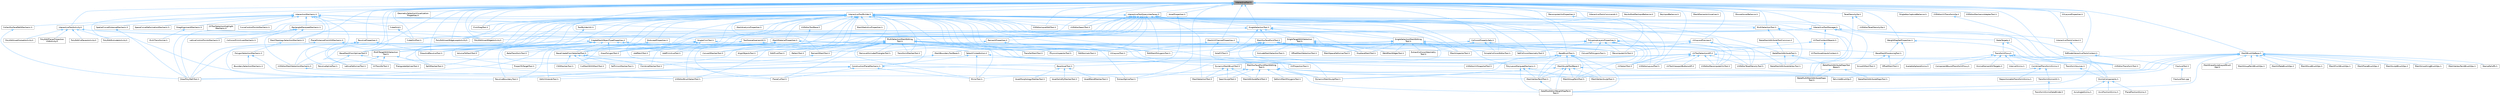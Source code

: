 digraph "InteractiveTool.h"
{
 // INTERACTIVE_SVG=YES
 // LATEX_PDF_SIZE
  bgcolor="transparent";
  edge [fontname=Helvetica,fontsize=10,labelfontname=Helvetica,labelfontsize=10];
  node [fontname=Helvetica,fontsize=10,shape=box,height=0.2,width=0.4];
  Node1 [id="Node000001",label="InteractiveTool.h",height=0.2,width=0.4,color="gray40", fillcolor="grey60", style="filled", fontcolor="black",tooltip=" "];
  Node1 -> Node2 [id="edge1_Node000001_Node000002",dir="back",color="steelblue1",style="solid",tooltip=" "];
  Node2 [id="Node000002",label="BaseBrushTool.h",height=0.2,width=0.4,color="grey40", fillcolor="white", style="filled",URL="$d9/d0b/BaseBrushTool_8h.html",tooltip=" "];
  Node2 -> Node3 [id="edge2_Node000002_Node000003",dir="back",color="steelblue1",style="solid",tooltip=" "];
  Node3 [id="Node000003",label="DataflowEditorWeightMapPaint\lTool.h",height=0.2,width=0.4,color="grey40", fillcolor="white", style="filled",URL="$db/d46/DataflowEditorWeightMapPaintTool_8h.html",tooltip=" "];
  Node2 -> Node4 [id="edge3_Node000002_Node000004",dir="back",color="steelblue1",style="solid",tooltip=" "];
  Node4 [id="Node000004",label="DynamicMeshBrushTool.h",height=0.2,width=0.4,color="grey40", fillcolor="white", style="filled",URL="$da/d04/DynamicMeshBrushTool_8h.html",tooltip=" "];
  Node4 -> Node5 [id="edge4_Node000004_Node000005",dir="back",color="steelblue1",style="solid",tooltip=" "];
  Node5 [id="Node000005",label="MeshAttributePaintTool.h",height=0.2,width=0.4,color="grey40", fillcolor="white", style="filled",URL="$d3/d29/MeshAttributePaintTool_8h.html",tooltip=" "];
  Node4 -> Node6 [id="edge5_Node000004_Node000006",dir="back",color="steelblue1",style="solid",tooltip=" "];
  Node6 [id="Node000006",label="MeshSelectionTool.h",height=0.2,width=0.4,color="grey40", fillcolor="white", style="filled",URL="$d8/d80/MeshSelectionTool_8h.html",tooltip=" "];
  Node4 -> Node7 [id="edge6_Node000004_Node000007",dir="back",color="steelblue1",style="solid",tooltip=" "];
  Node7 [id="Node000007",label="SeamSculptTool.h",height=0.2,width=0.4,color="grey40", fillcolor="white", style="filled",URL="$d1/d31/SeamSculptTool_8h.html",tooltip=" "];
  Node2 -> Node8 [id="edge7_Node000002_Node000008",dir="back",color="steelblue1",style="solid",tooltip=" "];
  Node8 [id="Node000008",label="DynamicMeshSculptTool.h",height=0.2,width=0.4,color="grey40", fillcolor="white", style="filled",URL="$d6/d16/DynamicMeshSculptTool_8h.html",tooltip=" "];
  Node2 -> Node9 [id="edge8_Node000002_Node000009",dir="back",color="steelblue1",style="solid",tooltip=" "];
  Node9 [id="Node000009",label="MeshGroupPaintTool.h",height=0.2,width=0.4,color="grey40", fillcolor="white", style="filled",URL="$dd/d04/MeshGroupPaintTool_8h.html",tooltip=" "];
  Node2 -> Node10 [id="edge9_Node000002_Node000010",dir="back",color="steelblue1",style="solid",tooltip=" "];
  Node10 [id="Node000010",label="MeshSculptToolBase.h",height=0.2,width=0.4,color="grey40", fillcolor="white", style="filled",URL="$d8/d2a/MeshSculptToolBase_8h.html",tooltip=" "];
  Node10 -> Node3 [id="edge10_Node000010_Node000003",dir="back",color="steelblue1",style="solid",tooltip=" "];
  Node10 -> Node8 [id="edge11_Node000010_Node000008",dir="back",color="steelblue1",style="solid",tooltip=" "];
  Node10 -> Node11 [id="edge12_Node000010_Node000011",dir="back",color="steelblue1",style="solid",tooltip=" "];
  Node11 [id="Node000011",label="KelvinletBrushOp.h",height=0.2,width=0.4,color="grey40", fillcolor="white", style="filled",URL="$d9/d5c/KelvinletBrushOp_8h.html",tooltip=" "];
  Node10 -> Node9 [id="edge13_Node000010_Node000009",dir="back",color="steelblue1",style="solid",tooltip=" "];
  Node10 -> Node12 [id="edge14_Node000010_Node000012",dir="back",color="steelblue1",style="solid",tooltip=" "];
  Node12 [id="Node000012",label="MeshVertexPaintTool.h",height=0.2,width=0.4,color="grey40", fillcolor="white", style="filled",URL="$db/d74/MeshVertexPaintTool_8h.html",tooltip=" "];
  Node12 -> Node3 [id="edge15_Node000012_Node000003",dir="back",color="steelblue1",style="solid",tooltip=" "];
  Node10 -> Node13 [id="edge16_Node000010_Node000013",dir="back",color="steelblue1",style="solid",tooltip=" "];
  Node13 [id="Node000013",label="MeshVertexSculptTool.h",height=0.2,width=0.4,color="grey40", fillcolor="white", style="filled",URL="$dc/da6/MeshVertexSculptTool_8h.html",tooltip=" "];
  Node2 -> Node12 [id="edge17_Node000002_Node000012",dir="back",color="steelblue1",style="solid",tooltip=" "];
  Node2 -> Node13 [id="edge18_Node000002_Node000013",dir="back",color="steelblue1",style="solid",tooltip=" "];
  Node1 -> Node14 [id="edge19_Node000001_Node000014",dir="back",color="steelblue1",style="solid",tooltip=" "];
  Node14 [id="Node000014",label="BaseMeshFromSplinesTool.h",height=0.2,width=0.4,color="grey40", fillcolor="white", style="filled",URL="$da/d31/BaseMeshFromSplinesTool_8h.html",tooltip=" "];
  Node14 -> Node15 [id="edge20_Node000014_Node000015",dir="back",color="steelblue1",style="solid",tooltip=" "];
  Node15 [id="Node000015",label="RevolveSplineTool.h",height=0.2,width=0.4,color="grey40", fillcolor="white", style="filled",URL="$d3/d36/RevolveSplineTool_8h.html",tooltip=" "];
  Node14 -> Node16 [id="edge21_Node000014_Node000016",dir="back",color="steelblue1",style="solid",tooltip=" "];
  Node16 [id="Node000016",label="TriangulateSplinesTool.h",height=0.2,width=0.4,color="grey40", fillcolor="white", style="filled",URL="$d9/de6/TriangulateSplinesTool_8h.html",tooltip=" "];
  Node1 -> Node17 [id="edge22_Node000001_Node000017",dir="back",color="steelblue1",style="solid",tooltip=" "];
  Node17 [id="Node000017",label="ClickDragTool.h",height=0.2,width=0.4,color="grey40", fillcolor="white", style="filled",URL="$da/d12/ClickDragTool_8h.html",tooltip=" "];
  Node1 -> Node18 [id="edge23_Node000001_Node000018",dir="back",color="steelblue1",style="solid",tooltip=" "];
  Node18 [id="Node000018",label="CollisionPropertySets.h",height=0.2,width=0.4,color="grey40", fillcolor="white", style="filled",URL="$df/dda/CollisionPropertySets_8h.html",tooltip=" "];
  Node18 -> Node19 [id="edge24_Node000018_Node000019",dir="back",color="steelblue1",style="solid",tooltip=" "];
  Node19 [id="Node000019",label="ExtractCollisionGeometry\lTool.h",height=0.2,width=0.4,color="grey40", fillcolor="white", style="filled",URL="$d6/dbd/ExtractCollisionGeometryTool_8h.html",tooltip=" "];
  Node18 -> Node20 [id="edge25_Node000018_Node000020",dir="back",color="steelblue1",style="solid",tooltip=" "];
  Node20 [id="Node000020",label="PhysicsInspectorTool.h",height=0.2,width=0.4,color="grey40", fillcolor="white", style="filled",URL="$d8/d53/PhysicsInspectorTool_8h.html",tooltip=" "];
  Node18 -> Node21 [id="edge26_Node000018_Node000021",dir="back",color="steelblue1",style="solid",tooltip=" "];
  Node21 [id="Node000021",label="SetCollisionGeometryTool.h",height=0.2,width=0.4,color="grey40", fillcolor="white", style="filled",URL="$d0/de6/SetCollisionGeometryTool_8h.html",tooltip=" "];
  Node18 -> Node22 [id="edge27_Node000018_Node000022",dir="back",color="steelblue1",style="solid",tooltip=" "];
  Node22 [id="Node000022",label="SimpleCollisionEditorTool.h",height=0.2,width=0.4,color="grey40", fillcolor="white", style="filled",URL="$d0/dbe/SimpleCollisionEditorTool_8h.html",tooltip=" "];
  Node1 -> Node23 [id="edge28_Node000001_Node000023",dir="back",color="steelblue1",style="solid",tooltip=" "];
  Node23 [id="Node000023",label="CubeGridTool.h",height=0.2,width=0.4,color="grey40", fillcolor="white", style="filled",URL="$d3/d38/CubeGridTool_8h.html",tooltip=" "];
  Node1 -> Node24 [id="edge29_Node000001_Node000024",dir="back",color="steelblue1",style="solid",tooltip=" "];
  Node24 [id="Node000024",label="DrawAndRevolveTool.h",height=0.2,width=0.4,color="grey40", fillcolor="white", style="filled",URL="$d8/d06/DrawAndRevolveTool_8h.html",tooltip=" "];
  Node1 -> Node25 [id="edge30_Node000001_Node000025",dir="back",color="steelblue1",style="solid",tooltip=" "];
  Node25 [id="Node000025",label="EdModeInteractiveToolsContext.h",height=0.2,width=0.4,color="grey40", fillcolor="white", style="filled",URL="$d7/da4/EdModeInteractiveToolsContext_8h.html",tooltip=" "];
  Node25 -> Node26 [id="edge31_Node000025_Node000026",dir="back",color="steelblue1",style="solid",tooltip=" "];
  Node26 [id="Node000026",label="FractureTool.h",height=0.2,width=0.4,color="grey40", fillcolor="white", style="filled",URL="$d4/d30/FractureTool_8h.html",tooltip=" "];
  Node26 -> Node27 [id="edge32_Node000026_Node000027",dir="back",color="steelblue1",style="solid",tooltip=" "];
  Node27 [id="Node000027",label="FractureTool.cpp",height=0.2,width=0.4,color="grey40", fillcolor="white", style="filled",URL="$dc/d9a/FractureTool_8cpp.html",tooltip=" "];
  Node1 -> Node28 [id="edge33_Node000001_Node000028",dir="back",color="steelblue1",style="solid",tooltip=" "];
  Node28 [id="Node000028",label="ExtractSplineTool.h",height=0.2,width=0.4,color="grey40", fillcolor="white", style="filled",URL="$d3/d4d/ExtractSplineTool_8h.html",tooltip=" "];
  Node1 -> Node29 [id="edge34_Node000001_Node000029",dir="back",color="steelblue1",style="solid",tooltip=" "];
  Node29 [id="Node000029",label="GeometrySelectionVisualization\lProperties.h",height=0.2,width=0.4,color="grey40", fillcolor="white", style="filled",URL="$d0/d90/GeometrySelectionVisualizationProperties_8h.html",tooltip=" "];
  Node1 -> Node30 [id="edge35_Node000001_Node000030",dir="back",color="steelblue1",style="solid",tooltip=" "];
  Node30 [id="Node000030",label="InteractionMechanic.h",height=0.2,width=0.4,color="grey40", fillcolor="white", style="filled",URL="$df/d30/InteractionMechanic_8h.html",tooltip=" "];
  Node30 -> Node31 [id="edge36_Node000030_Node000031",dir="back",color="steelblue1",style="solid",tooltip=" "];
  Node31 [id="Node000031",label="CollectSurfacePathMechanic.h",height=0.2,width=0.4,color="grey40", fillcolor="white", style="filled",URL="$d5/dd0/CollectSurfacePathMechanic_8h.html",tooltip=" "];
  Node31 -> Node32 [id="edge37_Node000031_Node000032",dir="back",color="steelblue1",style="solid",tooltip=" "];
  Node32 [id="Node000032",label="DrawPolyPathTool.h",height=0.2,width=0.4,color="grey40", fillcolor="white", style="filled",URL="$dc/d3e/DrawPolyPathTool_8h.html",tooltip=" "];
  Node30 -> Node33 [id="edge38_Node000030_Node000033",dir="back",color="steelblue1",style="solid",tooltip=" "];
  Node33 [id="Node000033",label="ConstructionPlaneMechanic.h",height=0.2,width=0.4,color="grey40", fillcolor="white", style="filled",URL="$dd/dd6/ConstructionPlaneMechanic_8h.html",tooltip=" "];
  Node33 -> Node32 [id="edge39_Node000033_Node000032",dir="back",color="steelblue1",style="solid",tooltip=" "];
  Node33 -> Node28 [id="edge40_Node000033_Node000028",dir="back",color="steelblue1",style="solid",tooltip=" "];
  Node33 -> Node34 [id="edge41_Node000033_Node000034",dir="back",color="steelblue1",style="solid",tooltip=" "];
  Node34 [id="Node000034",label="MirrorTool.h",height=0.2,width=0.4,color="grey40", fillcolor="white", style="filled",URL="$d3/dc9/MirrorTool_8h.html",tooltip=" "];
  Node33 -> Node35 [id="edge42_Node000033_Node000035",dir="back",color="steelblue1",style="solid",tooltip=" "];
  Node35 [id="Node000035",label="PlaneCutTool.h",height=0.2,width=0.4,color="grey40", fillcolor="white", style="filled",URL="$dd/def/PlaneCutTool_8h.html",tooltip=" "];
  Node33 -> Node36 [id="edge43_Node000033_Node000036",dir="back",color="steelblue1",style="solid",tooltip=" "];
  Node36 [id="Node000036",label="RevolveBoundaryTool.h",height=0.2,width=0.4,color="grey40", fillcolor="white", style="filled",URL="$da/dce/RevolveBoundaryTool_8h.html",tooltip=" "];
  Node30 -> Node37 [id="edge44_Node000030_Node000037",dir="back",color="steelblue1",style="solid",tooltip=" "];
  Node37 [id="Node000037",label="CubeGrid.h",height=0.2,width=0.4,color="grey40", fillcolor="white", style="filled",URL="$d3/d23/CubeGrid_8h.html",tooltip=" "];
  Node37 -> Node23 [id="edge45_Node000037_Node000023",dir="back",color="steelblue1",style="solid",tooltip=" "];
  Node30 -> Node38 [id="edge46_Node000030_Node000038",dir="back",color="steelblue1",style="solid",tooltip=" "];
  Node38 [id="Node000038",label="CurveControlPointsMechanic.h",height=0.2,width=0.4,color="grey40", fillcolor="white", style="filled",URL="$d4/d87/CurveControlPointsMechanic_8h.html",tooltip=" "];
  Node30 -> Node39 [id="edge47_Node000030_Node000039",dir="back",color="steelblue1",style="solid",tooltip=" "];
  Node39 [id="Node000039",label="DragAlignmentMechanic.h",height=0.2,width=0.4,color="grey40", fillcolor="white", style="filled",URL="$d1/d74/DragAlignmentMechanic_8h.html",tooltip=" "];
  Node39 -> Node40 [id="edge48_Node000039_Node000040",dir="back",color="steelblue1",style="solid",tooltip=" "];
  Node40 [id="Node000040",label="MultiTransformer.h",height=0.2,width=0.4,color="grey40", fillcolor="white", style="filled",URL="$d1/d6f/MultiTransformer_8h.html",tooltip=" "];
  Node30 -> Node41 [id="edge49_Node000030_Node000041",dir="back",color="steelblue1",style="solid",tooltip=" "];
  Node41 [id="Node000041",label="InteractiveToolActivity.h",height=0.2,width=0.4,color="grey40", fillcolor="white", style="filled",URL="$da/de4/InteractiveToolActivity_8h.html",tooltip=" "];
  Node41 -> Node42 [id="edge50_Node000041_Node000042",dir="back",color="steelblue1",style="solid",tooltip=" "];
  Node42 [id="Node000042",label="EditMeshPolygonsTool.h",height=0.2,width=0.4,color="grey40", fillcolor="white", style="filled",URL="$d5/d72/EditMeshPolygonsTool_8h.html",tooltip=" "];
  Node41 -> Node43 [id="edge51_Node000041_Node000043",dir="back",color="steelblue1",style="solid",tooltip=" "];
  Node43 [id="Node000043",label="PolyEditCutFacesActivity.h",height=0.2,width=0.4,color="grey40", fillcolor="white", style="filled",URL="$d4/db0/PolyEditCutFacesActivity_8h.html",tooltip=" "];
  Node41 -> Node44 [id="edge52_Node000041_Node000044",dir="back",color="steelblue1",style="solid",tooltip=" "];
  Node44 [id="Node000044",label="PolyEditExtrudeActivity.h",height=0.2,width=0.4,color="grey40", fillcolor="white", style="filled",URL="$db/d72/PolyEditExtrudeActivity_8h.html",tooltip=" "];
  Node41 -> Node45 [id="edge53_Node000041_Node000045",dir="back",color="steelblue1",style="solid",tooltip=" "];
  Node45 [id="Node000045",label="PolyEditInsertEdgeActivity.h",height=0.2,width=0.4,color="grey40", fillcolor="white", style="filled",URL="$d1/d26/PolyEditInsertEdgeActivity_8h.html",tooltip=" "];
  Node41 -> Node46 [id="edge54_Node000041_Node000046",dir="back",color="steelblue1",style="solid",tooltip=" "];
  Node46 [id="Node000046",label="PolyEditInsertEdgeLoopActivity.h",height=0.2,width=0.4,color="grey40", fillcolor="white", style="filled",URL="$d5/d37/PolyEditInsertEdgeLoopActivity_8h.html",tooltip=" "];
  Node41 -> Node47 [id="edge55_Node000041_Node000047",dir="back",color="steelblue1",style="solid",tooltip=" "];
  Node47 [id="Node000047",label="PolyEditInsetOutsetActivity.h",height=0.2,width=0.4,color="grey40", fillcolor="white", style="filled",URL="$dd/d82/PolyEditInsetOutsetActivity_8h.html",tooltip=" "];
  Node41 -> Node48 [id="edge56_Node000041_Node000048",dir="back",color="steelblue1",style="solid",tooltip=" "];
  Node48 [id="Node000048",label="PolyEditPlanarProjection\lUVActivity.h",height=0.2,width=0.4,color="grey40", fillcolor="white", style="filled",URL="$d7/d84/PolyEditPlanarProjectionUVActivity_8h.html",tooltip=" "];
  Node30 -> Node49 [id="edge57_Node000030_Node000049",dir="back",color="steelblue1",style="solid",tooltip=" "];
  Node49 [id="Node000049",label="MeshTopologySelectionMechanic.h",height=0.2,width=0.4,color="grey40", fillcolor="white", style="filled",URL="$d5/d15/MeshTopologySelectionMechanic_8h.html",tooltip=" "];
  Node49 -> Node50 [id="edge58_Node000049_Node000050",dir="back",color="steelblue1",style="solid",tooltip=" "];
  Node50 [id="Node000050",label="PolygonSelectionMechanic.h",height=0.2,width=0.4,color="grey40", fillcolor="white", style="filled",URL="$da/dff/PolygonSelectionMechanic_8h.html",tooltip=" "];
  Node50 -> Node51 [id="edge59_Node000050_Node000051",dir="back",color="steelblue1",style="solid",tooltip=" "];
  Node51 [id="Node000051",label="BoundarySelectionMechanic.h",height=0.2,width=0.4,color="grey40", fillcolor="white", style="filled",URL="$d8/dd6/BoundarySelectionMechanic_8h.html",tooltip=" "];
  Node50 -> Node52 [id="edge60_Node000050_Node000052",dir="back",color="steelblue1",style="solid",tooltip=" "];
  Node52 [id="Node000052",label="EditUVIslandsTool.h",height=0.2,width=0.4,color="grey40", fillcolor="white", style="filled",URL="$d0/de4/EditUVIslandsTool_8h.html",tooltip=" "];
  Node30 -> Node53 [id="edge61_Node000030_Node000053",dir="back",color="steelblue1",style="solid",tooltip=" "];
  Node53 [id="Node000053",label="PlaneDistanceFromHitMechanic.h",height=0.2,width=0.4,color="grey40", fillcolor="white", style="filled",URL="$dc/dea/PlaneDistanceFromHitMechanic_8h.html",tooltip=" "];
  Node53 -> Node32 [id="edge62_Node000053_Node000032",dir="back",color="steelblue1",style="solid",tooltip=" "];
  Node53 -> Node54 [id="edge63_Node000053_Node000054",dir="back",color="steelblue1",style="solid",tooltip=" "];
  Node54 [id="Node000054",label="DrawPolygonTool.h",height=0.2,width=0.4,color="grey40", fillcolor="white", style="filled",URL="$d0/d15/DrawPolygonTool_8h.html",tooltip=" "];
  Node30 -> Node55 [id="edge64_Node000030_Node000055",dir="back",color="steelblue1",style="solid",tooltip=" "];
  Node55 [id="Node000055",label="PolyLassoMarqueeMechanic.h",height=0.2,width=0.4,color="grey40", fillcolor="white", style="filled",URL="$dc/dfc/PolyLassoMarqueeMechanic_8h.html",tooltip=" "];
  Node55 -> Node3 [id="edge65_Node000055_Node000003",dir="back",color="steelblue1",style="solid",tooltip=" "];
  Node55 -> Node9 [id="edge66_Node000055_Node000009",dir="back",color="steelblue1",style="solid",tooltip=" "];
  Node55 -> Node12 [id="edge67_Node000055_Node000012",dir="back",color="steelblue1",style="solid",tooltip=" "];
  Node30 -> Node56 [id="edge68_Node000030_Node000056",dir="back",color="steelblue1",style="solid",tooltip=" "];
  Node56 [id="Node000056",label="RectangleMarqueeMechanic.h",height=0.2,width=0.4,color="grey40", fillcolor="white", style="filled",URL="$d5/de9/RectangleMarqueeMechanic_8h.html",tooltip=" "];
  Node56 -> Node57 [id="edge69_Node000056_Node000057",dir="back",color="steelblue1",style="solid",tooltip=" "];
  Node57 [id="Node000057",label="CollisionPrimitivesMechanic.h",height=0.2,width=0.4,color="grey40", fillcolor="white", style="filled",URL="$d7/d16/CollisionPrimitivesMechanic_8h.html",tooltip=" "];
  Node56 -> Node58 [id="edge70_Node000056_Node000058",dir="back",color="steelblue1",style="solid",tooltip=" "];
  Node58 [id="Node000058",label="LatticeControlPointsMechanic.h",height=0.2,width=0.4,color="grey40", fillcolor="white", style="filled",URL="$d5/d7b/LatticeControlPointsMechanic_8h.html",tooltip=" "];
  Node56 -> Node49 [id="edge71_Node000056_Node000049",dir="back",color="steelblue1",style="solid",tooltip=" "];
  Node56 -> Node59 [id="edge72_Node000056_Node000059",dir="back",color="steelblue1",style="solid",tooltip=" "];
  Node59 [id="Node000059",label="UVEditorMeshSelectionMechanic.h",height=0.2,width=0.4,color="grey40", fillcolor="white", style="filled",URL="$d2/d73/UVEditorMeshSelectionMechanic_8h.html",tooltip=" "];
  Node59 -> Node60 [id="edge73_Node000059_Node000060",dir="back",color="steelblue1",style="solid",tooltip=" "];
  Node60 [id="Node000060",label="UVEditorBrushSelectTool.h",height=0.2,width=0.4,color="grey40", fillcolor="white", style="filled",URL="$dd/d97/UVEditorBrushSelectTool_8h.html",tooltip=" "];
  Node30 -> Node61 [id="edge74_Node000030_Node000061",dir="back",color="steelblue1",style="solid",tooltip=" "];
  Node61 [id="Node000061",label="SpaceCurveDeformationMechanic.h",height=0.2,width=0.4,color="grey40", fillcolor="white", style="filled",URL="$d0/d4d/SpaceCurveDeformationMechanic_8h.html",tooltip=" "];
  Node30 -> Node62 [id="edge75_Node000030_Node000062",dir="back",color="steelblue1",style="solid",tooltip=" "];
  Node62 [id="Node000062",label="SpatialCurveDistanceMechanic.h",height=0.2,width=0.4,color="grey40", fillcolor="white", style="filled",URL="$d3/d29/SpatialCurveDistanceMechanic_8h.html",tooltip=" "];
  Node62 -> Node32 [id="edge76_Node000062_Node000032",dir="back",color="steelblue1",style="solid",tooltip=" "];
  Node30 -> Node59 [id="edge77_Node000030_Node000059",dir="back",color="steelblue1",style="solid",tooltip=" "];
  Node30 -> Node63 [id="edge78_Node000030_Node000063",dir="back",color="steelblue1",style="solid",tooltip=" "];
  Node63 [id="Node000063",label="UVToolSelectionHighlight\lMechanic.h",height=0.2,width=0.4,color="grey40", fillcolor="white", style="filled",URL="$d9/d8a/UVToolSelectionHighlightMechanic_8h.html",tooltip=" "];
  Node1 -> Node41 [id="edge79_Node000001_Node000041",dir="back",color="steelblue1",style="solid",tooltip=" "];
  Node1 -> Node64 [id="edge80_Node000001_Node000064",dir="back",color="steelblue1",style="solid",tooltip=" "];
  Node64 [id="Node000064",label="InteractiveToolBuilder.h",height=0.2,width=0.4,color="grey40", fillcolor="white", style="filled",URL="$d1/d03/InteractiveToolBuilder_8h.html",tooltip=" "];
  Node64 -> Node65 [id="edge81_Node000064_Node000065",dir="back",color="steelblue1",style="solid",tooltip=" "];
  Node65 [id="Node000065",label="AddPatchTool.h",height=0.2,width=0.4,color="grey40", fillcolor="white", style="filled",URL="$d5/deb/AddPatchTool_8h.html",tooltip=" "];
  Node64 -> Node66 [id="edge82_Node000064_Node000066",dir="back",color="steelblue1",style="solid",tooltip=" "];
  Node66 [id="Node000066",label="AddPrimitiveTool.h",height=0.2,width=0.4,color="grey40", fillcolor="white", style="filled",URL="$d5/dbf/AddPrimitiveTool_8h.html",tooltip=" "];
  Node64 -> Node67 [id="edge83_Node000064_Node000067",dir="back",color="steelblue1",style="solid",tooltip=" "];
  Node67 [id="Node000067",label="AlignObjectsTool.h",height=0.2,width=0.4,color="grey40", fillcolor="white", style="filled",URL="$da/d25/AlignObjectsTool_8h.html",tooltip=" "];
  Node64 -> Node68 [id="edge84_Node000064_Node000068",dir="back",color="steelblue1",style="solid",tooltip=" "];
  Node68 [id="Node000068",label="BakeMeshAttributeVertexTool.h",height=0.2,width=0.4,color="grey40", fillcolor="white", style="filled",URL="$d6/d76/BakeMeshAttributeVertexTool_8h.html",tooltip=" "];
  Node64 -> Node69 [id="edge85_Node000064_Node000069",dir="back",color="steelblue1",style="solid",tooltip=" "];
  Node69 [id="Node000069",label="BakeMultiMeshAttributeMaps\lTool.h",height=0.2,width=0.4,color="grey40", fillcolor="white", style="filled",URL="$d7/d65/BakeMultiMeshAttributeMapsTool_8h.html",tooltip=" "];
  Node64 -> Node70 [id="edge86_Node000064_Node000070",dir="back",color="steelblue1",style="solid",tooltip=" "];
  Node70 [id="Node000070",label="BakeTransformTool.h",height=0.2,width=0.4,color="grey40", fillcolor="white", style="filled",URL="$dc/d39/BakeTransformTool_8h.html",tooltip=" "];
  Node64 -> Node71 [id="edge87_Node000064_Node000071",dir="back",color="steelblue1",style="solid",tooltip=" "];
  Node71 [id="Node000071",label="BaseCreateFromSelectedTool.h",height=0.2,width=0.4,color="grey40", fillcolor="white", style="filled",URL="$de/dc7/BaseCreateFromSelectedTool_8h.html",tooltip=" "];
  Node71 -> Node72 [id="edge88_Node000071_Node000072",dir="back",color="steelblue1",style="solid",tooltip=" "];
  Node72 [id="Node000072",label="BaseVoxelTool.h",height=0.2,width=0.4,color="grey40", fillcolor="white", style="filled",URL="$db/d63/BaseVoxelTool_8h.html",tooltip=" "];
  Node72 -> Node73 [id="edge89_Node000072_Node000073",dir="back",color="steelblue1",style="solid",tooltip=" "];
  Node73 [id="Node000073",label="VoxelBlendMeshesTool.h",height=0.2,width=0.4,color="grey40", fillcolor="white", style="filled",URL="$da/d0e/VoxelBlendMeshesTool_8h.html",tooltip=" "];
  Node72 -> Node74 [id="edge90_Node000072_Node000074",dir="back",color="steelblue1",style="solid",tooltip=" "];
  Node74 [id="Node000074",label="VoxelMorphologyMeshesTool.h",height=0.2,width=0.4,color="grey40", fillcolor="white", style="filled",URL="$dc/d30/VoxelMorphologyMeshesTool_8h.html",tooltip=" "];
  Node72 -> Node75 [id="edge91_Node000072_Node000075",dir="back",color="steelblue1",style="solid",tooltip=" "];
  Node75 [id="Node000075",label="VoxelSolidifyMeshesTool.h",height=0.2,width=0.4,color="grey40", fillcolor="white", style="filled",URL="$de/da2/VoxelSolidifyMeshesTool_8h.html",tooltip=" "];
  Node71 -> Node76 [id="edge92_Node000071_Node000076",dir="back",color="steelblue1",style="solid",tooltip=" "];
  Node76 [id="Node000076",label="CSGMeshesTool.h",height=0.2,width=0.4,color="grey40", fillcolor="white", style="filled",URL="$db/dd1/CSGMeshesTool_8h.html",tooltip=" "];
  Node71 -> Node77 [id="edge93_Node000071_Node000077",dir="back",color="steelblue1",style="solid",tooltip=" "];
  Node77 [id="Node000077",label="CombineMeshesTool.h",height=0.2,width=0.4,color="grey40", fillcolor="white", style="filled",URL="$dd/da3/CombineMeshesTool_8h.html",tooltip=" "];
  Node71 -> Node78 [id="edge94_Node000071_Node000078",dir="back",color="steelblue1",style="solid",tooltip=" "];
  Node78 [id="Node000078",label="CutMeshWithMeshTool.h",height=0.2,width=0.4,color="grey40", fillcolor="white", style="filled",URL="$d2/d2c/CutMeshWithMeshTool_8h.html",tooltip=" "];
  Node71 -> Node79 [id="edge95_Node000071_Node000079",dir="back",color="steelblue1",style="solid",tooltip=" "];
  Node79 [id="Node000079",label="SelfUnionMeshesTool.h",height=0.2,width=0.4,color="grey40", fillcolor="white", style="filled",URL="$dc/dad/SelfUnionMeshesTool_8h.html",tooltip=" "];
  Node64 -> Node14 [id="edge96_Node000064_Node000014",dir="back",color="steelblue1",style="solid",tooltip=" "];
  Node64 -> Node17 [id="edge97_Node000064_Node000017",dir="back",color="steelblue1",style="solid",tooltip=" "];
  Node64 -> Node77 [id="edge98_Node000064_Node000077",dir="back",color="steelblue1",style="solid",tooltip=" "];
  Node64 -> Node80 [id="edge99_Node000064_Node000080",dir="back",color="steelblue1",style="solid",tooltip=" "];
  Node80 [id="Node000080",label="ConvertMeshesTool.h",height=0.2,width=0.4,color="grey40", fillcolor="white", style="filled",URL="$dc/d47/ConvertMeshesTool_8h.html",tooltip=" "];
  Node64 -> Node81 [id="edge100_Node000064_Node000081",dir="back",color="steelblue1",style="solid",tooltip=" "];
  Node81 [id="Node000081",label="CreateMeshObjectTypeProperties.h",height=0.2,width=0.4,color="grey40", fillcolor="white", style="filled",URL="$d9/d04/CreateMeshObjectTypeProperties_8h.html",tooltip=" "];
  Node81 -> Node66 [id="edge101_Node000081_Node000066",dir="back",color="steelblue1",style="solid",tooltip=" "];
  Node81 -> Node71 [id="edge102_Node000081_Node000071",dir="back",color="steelblue1",style="solid",tooltip=" "];
  Node81 -> Node14 [id="edge103_Node000081_Node000014",dir="back",color="steelblue1",style="solid",tooltip=" "];
  Node81 -> Node77 [id="edge104_Node000081_Node000077",dir="back",color="steelblue1",style="solid",tooltip=" "];
  Node81 -> Node80 [id="edge105_Node000081_Node000080",dir="back",color="steelblue1",style="solid",tooltip=" "];
  Node81 -> Node24 [id="edge106_Node000081_Node000024",dir="back",color="steelblue1",style="solid",tooltip=" "];
  Node81 -> Node32 [id="edge107_Node000081_Node000032",dir="back",color="steelblue1",style="solid",tooltip=" "];
  Node81 -> Node54 [id="edge108_Node000081_Node000054",dir="back",color="steelblue1",style="solid",tooltip=" "];
  Node81 -> Node19 [id="edge109_Node000081_Node000019",dir="back",color="steelblue1",style="solid",tooltip=" "];
  Node81 -> Node36 [id="edge110_Node000081_Node000036",dir="back",color="steelblue1",style="solid",tooltip=" "];
  Node81 -> Node82 [id="edge111_Node000081_Node000082",dir="back",color="steelblue1",style="solid",tooltip=" "];
  Node82 [id="Node000082",label="SplitMeshesTool.h",height=0.2,width=0.4,color="grey40", fillcolor="white", style="filled",URL="$dc/d7f/SplitMeshesTool_8h.html",tooltip=" "];
  Node81 -> Node83 [id="edge112_Node000081_Node000083",dir="back",color="steelblue1",style="solid",tooltip=" "];
  Node83 [id="Node000083",label="VolumeToMeshTool.h",height=0.2,width=0.4,color="grey40", fillcolor="white", style="filled",URL="$de/d64/VolumeToMeshTool_8h.html",tooltip=" "];
  Node64 -> Node23 [id="edge113_Node000064_Node000023",dir="back",color="steelblue1",style="solid",tooltip=" "];
  Node64 -> Node84 [id="edge114_Node000064_Node000084",dir="back",color="steelblue1",style="solid",tooltip=" "];
  Node84 [id="Node000084",label="DisplaceMeshTool.h",height=0.2,width=0.4,color="grey40", fillcolor="white", style="filled",URL="$da/d28/DisplaceMeshTool_8h.html",tooltip=" "];
  Node64 -> Node24 [id="edge115_Node000064_Node000024",dir="back",color="steelblue1",style="solid",tooltip=" "];
  Node64 -> Node32 [id="edge116_Node000064_Node000032",dir="back",color="steelblue1",style="solid",tooltip=" "];
  Node64 -> Node54 [id="edge117_Node000064_Node000054",dir="back",color="steelblue1",style="solid",tooltip=" "];
  Node64 -> Node4 [id="edge118_Node000064_Node000004",dir="back",color="steelblue1",style="solid",tooltip=" "];
  Node64 -> Node42 [id="edge119_Node000064_Node000042",dir="back",color="steelblue1",style="solid",tooltip=" "];
  Node64 -> Node85 [id="edge120_Node000064_Node000085",dir="back",color="steelblue1",style="solid",tooltip=" "];
  Node85 [id="Node000085",label="EditNormalsTool.h",height=0.2,width=0.4,color="grey40", fillcolor="white", style="filled",URL="$de/d53/EditNormalsTool_8h.html",tooltip=" "];
  Node64 -> Node86 [id="edge121_Node000064_Node000086",dir="back",color="steelblue1",style="solid",tooltip=" "];
  Node86 [id="Node000086",label="EditPivotTool.h",height=0.2,width=0.4,color="grey40", fillcolor="white", style="filled",URL="$de/dc7/EditPivotTool_8h.html",tooltip=" "];
  Node64 -> Node28 [id="edge122_Node000064_Node000028",dir="back",color="steelblue1",style="solid",tooltip=" "];
  Node64 -> Node87 [id="edge123_Node000064_Node000087",dir="back",color="steelblue1",style="solid",tooltip=" "];
  Node87 [id="Node000087",label="HoleFillTool.h",height=0.2,width=0.4,color="grey40", fillcolor="white", style="filled",URL="$da/d02/HoleFillTool_8h.html",tooltip=" "];
  Node64 -> Node88 [id="edge124_Node000064_Node000088",dir="back",color="steelblue1",style="solid",tooltip=" "];
  Node88 [id="Node000088",label="InteractiveToolManager.h",height=0.2,width=0.4,color="grey40", fillcolor="white", style="filled",URL="$d0/d23/InteractiveToolManager_8h.html",tooltip=" "];
  Node88 -> Node89 [id="edge125_Node000088_Node000089",dir="back",color="steelblue1",style="solid",tooltip=" "];
  Node89 [id="Node000089",label="BakeMeshAttributeMapsTool\lBase.h",height=0.2,width=0.4,color="grey40", fillcolor="white", style="filled",URL="$dc/d68/BakeMeshAttributeMapsToolBase_8h.html",tooltip=" "];
  Node89 -> Node90 [id="edge126_Node000089_Node000090",dir="back",color="steelblue1",style="solid",tooltip=" "];
  Node90 [id="Node000090",label="BakeMeshAttributeMapsTool.h",height=0.2,width=0.4,color="grey40", fillcolor="white", style="filled",URL="$d8/d14/BakeMeshAttributeMapsTool_8h.html",tooltip=" "];
  Node89 -> Node69 [id="edge127_Node000089_Node000069",dir="back",color="steelblue1",style="solid",tooltip=" "];
  Node88 -> Node71 [id="edge128_Node000088_Node000071",dir="back",color="steelblue1",style="solid",tooltip=" "];
  Node88 -> Node14 [id="edge129_Node000088_Node000014",dir="back",color="steelblue1",style="solid",tooltip=" "];
  Node88 -> Node25 [id="edge130_Node000088_Node000025",dir="back",color="steelblue1",style="solid",tooltip=" "];
  Node88 -> Node91 [id="edge131_Node000088_Node000091",dir="back",color="steelblue1",style="solid",tooltip=" "];
  Node91 [id="Node000091",label="InteractiveToolsContext.h",height=0.2,width=0.4,color="grey40", fillcolor="white", style="filled",URL="$d2/dfe/InteractiveToolsContext_8h.html",tooltip=" "];
  Node91 -> Node25 [id="edge132_Node000091_Node000025",dir="back",color="steelblue1",style="solid",tooltip=" "];
  Node88 -> Node92 [id="edge133_Node000088_Node000092",dir="back",color="steelblue1",style="solid",tooltip=" "];
  Node92 [id="Node000092",label="StateTargets.h",height=0.2,width=0.4,color="grey40", fillcolor="white", style="filled",URL="$de/d0d/StateTargets_8h.html",tooltip=" "];
  Node92 -> Node93 [id="edge134_Node000092_Node000093",dir="back",color="steelblue1",style="solid",tooltip=" "];
  Node93 [id="Node000093",label="GizmoComponents.h",height=0.2,width=0.4,color="grey40", fillcolor="white", style="filled",URL="$d9/d96/GizmoComponents_8h.html",tooltip=" "];
  Node93 -> Node94 [id="edge135_Node000093_Node000094",dir="back",color="steelblue1",style="solid",tooltip=" "];
  Node94 [id="Node000094",label="AxisAngleGizmo.h",height=0.2,width=0.4,color="grey40", fillcolor="white", style="filled",URL="$d1/d0b/AxisAngleGizmo_8h.html",tooltip=" "];
  Node93 -> Node95 [id="edge136_Node000093_Node000095",dir="back",color="steelblue1",style="solid",tooltip=" "];
  Node95 [id="Node000095",label="AxisPositionGizmo.h",height=0.2,width=0.4,color="grey40", fillcolor="white", style="filled",URL="$d1/d25/AxisPositionGizmo_8h.html",tooltip=" "];
  Node93 -> Node96 [id="edge137_Node000093_Node000096",dir="back",color="steelblue1",style="solid",tooltip=" "];
  Node96 [id="Node000096",label="PlanePositionGizmo.h",height=0.2,width=0.4,color="grey40", fillcolor="white", style="filled",URL="$d0/df0/PlanePositionGizmo_8h.html",tooltip=" "];
  Node92 -> Node97 [id="edge138_Node000092_Node000097",dir="back",color="steelblue1",style="solid",tooltip=" "];
  Node97 [id="Node000097",label="TransformProxy.h",height=0.2,width=0.4,color="grey40", fillcolor="white", style="filled",URL="$dc/d4e/TransformProxy_8h.html",tooltip=" "];
  Node97 -> Node98 [id="edge139_Node000097_Node000098",dir="back",color="steelblue1",style="solid",tooltip=" "];
  Node98 [id="Node000098",label="CombinedTransformGizmo.h",height=0.2,width=0.4,color="grey40", fillcolor="white", style="filled",URL="$d4/d67/CombinedTransformGizmo_8h.html",tooltip=" "];
  Node98 -> Node34 [id="edge140_Node000098_Node000034",dir="back",color="steelblue1",style="solid",tooltip=" "];
  Node98 -> Node99 [id="edge141_Node000098_Node000099",dir="back",color="steelblue1",style="solid",tooltip=" "];
  Node99 [id="Node000099",label="RepositionableTransformGizmo.h",height=0.2,width=0.4,color="grey40", fillcolor="white", style="filled",URL="$da/da6/RepositionableTransformGizmo_8h.html",tooltip=" "];
  Node98 -> Node100 [id="edge142_Node000098_Node000100",dir="back",color="steelblue1",style="solid",tooltip=" "];
  Node100 [id="Node000100",label="TransformGizmoUtil.h",height=0.2,width=0.4,color="grey40", fillcolor="white", style="filled",URL="$d8/d1a/TransformGizmoUtil_8h.html",tooltip=" "];
  Node100 -> Node101 [id="edge143_Node000100_Node000101",dir="back",color="steelblue1",style="solid",tooltip=" "];
  Node101 [id="Node000101",label="TransformGizmoDataBinder.h",height=0.2,width=0.4,color="grey40", fillcolor="white", style="filled",URL="$dd/ddf/TransformGizmoDataBinder_8h.html",tooltip=" "];
  Node97 -> Node102 [id="edge144_Node000097_Node000102",dir="back",color="steelblue1",style="solid",tooltip=" "];
  Node102 [id="Node000102",label="ComponentBoundTransformProxy.h",height=0.2,width=0.4,color="grey40", fillcolor="white", style="filled",URL="$db/dd2/ComponentBoundTransformProxy_8h.html",tooltip=" "];
  Node97 -> Node93 [id="edge145_Node000097_Node000093",dir="back",color="steelblue1",style="solid",tooltip=" "];
  Node97 -> Node103 [id="edge146_Node000097_Node000103",dir="back",color="steelblue1",style="solid",tooltip=" "];
  Node103 [id="Node000103",label="GizmoElementHitTargets.h",height=0.2,width=0.4,color="grey40", fillcolor="white", style="filled",URL="$da/d23/GizmoElementHitTargets_8h.html",tooltip=" "];
  Node97 -> Node104 [id="edge147_Node000097_Node000104",dir="back",color="steelblue1",style="solid",tooltip=" "];
  Node104 [id="Node000104",label="IntervalGizmo.h",height=0.2,width=0.4,color="grey40", fillcolor="white", style="filled",URL="$d6/d84/IntervalGizmo_8h.html",tooltip=" "];
  Node97 -> Node105 [id="edge148_Node000097_Node000105",dir="back",color="steelblue1",style="solid",tooltip=" "];
  Node105 [id="Node000105",label="ScalableSphereGizmo.h",height=0.2,width=0.4,color="grey40", fillcolor="white", style="filled",URL="$de/d8e/ScalableSphereGizmo_8h.html",tooltip=" "];
  Node97 -> Node106 [id="edge149_Node000097_Node000106",dir="back",color="steelblue1",style="solid",tooltip=" "];
  Node106 [id="Node000106",label="TransformSources.h",height=0.2,width=0.4,color="grey40", fillcolor="white", style="filled",URL="$d3/ddb/TransformSources_8h.html",tooltip=" "];
  Node106 -> Node93 [id="edge150_Node000106_Node000093",dir="back",color="steelblue1",style="solid",tooltip=" "];
  Node88 -> Node107 [id="edge151_Node000088_Node000107",dir="back",color="steelblue1",style="solid",tooltip=" "];
  Node107 [id="Node000107",label="ToolSceneQueriesUtil.h",height=0.2,width=0.4,color="grey40", fillcolor="white", style="filled",URL="$d3/d9c/ToolSceneQueriesUtil_8h.html",tooltip=" "];
  Node107 -> Node54 [id="edge152_Node000107_Node000054",dir="back",color="steelblue1",style="solid",tooltip=" "];
  Node107 -> Node108 [id="edge153_Node000107_Node000108",dir="back",color="steelblue1",style="solid",tooltip=" "];
  Node108 [id="Node000108",label="SelectClickedAction.h",height=0.2,width=0.4,color="grey40", fillcolor="white", style="filled",URL="$da/d7c/SelectClickedAction_8h.html",tooltip=" "];
  Node108 -> Node33 [id="edge154_Node000108_Node000033",dir="back",color="steelblue1",style="solid",tooltip=" "];
  Node108 -> Node34 [id="edge155_Node000108_Node000034",dir="back",color="steelblue1",style="solid",tooltip=" "];
  Node108 -> Node109 [id="edge156_Node000108_Node000109",dir="back",color="steelblue1",style="solid",tooltip=" "];
  Node109 [id="Node000109",label="UVProjectionTool.h",height=0.2,width=0.4,color="grey40", fillcolor="white", style="filled",URL="$d5/d4f/UVProjectionTool_8h.html",tooltip=" "];
  Node88 -> Node110 [id="edge157_Node000088_Node000110",dir="back",color="steelblue1",style="solid",tooltip=" "];
  Node110 [id="Node000110",label="UVToolContextObjects.h",height=0.2,width=0.4,color="grey40", fillcolor="white", style="filled",URL="$d1/d13/UVToolContextObjects_8h.html",tooltip=" "];
  Node110 -> Node111 [id="edge158_Node000110_Node000111",dir="back",color="steelblue1",style="solid",tooltip=" "];
  Node111 [id="Node000111",label="UVToolAssetInputsContext.h",height=0.2,width=0.4,color="grey40", fillcolor="white", style="filled",URL="$de/d4b/UVToolAssetInputsContext_8h.html",tooltip=" "];
  Node110 -> Node112 [id="edge159_Node000110_Node000112",dir="back",color="steelblue1",style="solid",tooltip=" "];
  Node112 [id="Node000112",label="UVToolSelectionAPI.h",height=0.2,width=0.4,color="grey40", fillcolor="white", style="filled",URL="$d0/d40/UVToolSelectionAPI_8h.html",tooltip=" "];
  Node112 -> Node60 [id="edge160_Node000112_Node000060",dir="back",color="steelblue1",style="solid",tooltip=" "];
  Node112 -> Node113 [id="edge161_Node000112_Node000113",dir="back",color="steelblue1",style="solid",tooltip=" "];
  Node113 [id="Node000113",label="UVEditorLayoutTool.h",height=0.2,width=0.4,color="grey40", fillcolor="white", style="filled",URL="$d5/dd1/UVEditorLayoutTool_8h.html",tooltip=" "];
  Node112 -> Node59 [id="edge162_Node000112_Node000059",dir="back",color="steelblue1",style="solid",tooltip=" "];
  Node112 -> Node114 [id="edge163_Node000112_Node000114",dir="back",color="steelblue1",style="solid",tooltip=" "];
  Node114 [id="Node000114",label="UVEditorRecomputeUVsTool.h",height=0.2,width=0.4,color="grey40", fillcolor="white", style="filled",URL="$d2/db8/UVEditorRecomputeUVsTool_8h.html",tooltip=" "];
  Node112 -> Node115 [id="edge164_Node000112_Node000115",dir="back",color="steelblue1",style="solid",tooltip=" "];
  Node115 [id="Node000115",label="UVEditorTexelDensityTool.h",height=0.2,width=0.4,color="grey40", fillcolor="white", style="filled",URL="$d0/d8b/UVEditorTexelDensityTool_8h.html",tooltip=" "];
  Node112 -> Node116 [id="edge165_Node000112_Node000116",dir="back",color="steelblue1",style="solid",tooltip=" "];
  Node116 [id="Node000116",label="UVEditorTransformTool.h",height=0.2,width=0.4,color="grey40", fillcolor="white", style="filled",URL="$dc/db2/UVEditorTransformTool_8h.html",tooltip=" "];
  Node112 -> Node117 [id="edge166_Node000112_Node000117",dir="back",color="steelblue1",style="solid",tooltip=" "];
  Node117 [id="Node000117",label="UVEditorUVSnapshotTool.h",height=0.2,width=0.4,color="grey40", fillcolor="white", style="filled",URL="$d4/dd6/UVEditorUVSnapshotTool_8h.html",tooltip=" "];
  Node112 -> Node118 [id="edge167_Node000112_Node000118",dir="back",color="steelblue1",style="solid",tooltip=" "];
  Node118 [id="Node000118",label="UVSelectTool.h",height=0.2,width=0.4,color="grey40", fillcolor="white", style="filled",URL="$de/d40/UVSelectTool_8h.html",tooltip=" "];
  Node112 -> Node119 [id="edge168_Node000112_Node000119",dir="back",color="steelblue1",style="solid",tooltip=" "];
  Node119 [id="Node000119",label="UVToolViewportButtonsAPI.h",height=0.2,width=0.4,color="grey40", fillcolor="white", style="filled",URL="$d0/d27/UVToolViewportButtonsAPI_8h.html",tooltip=" "];
  Node64 -> Node120 [id="edge169_Node000064_Node000120",dir="back",color="steelblue1",style="solid",tooltip=" "];
  Node120 [id="Node000120",label="LatticeDeformerTool.h",height=0.2,width=0.4,color="grey40", fillcolor="white", style="filled",URL="$db/d83/LatticeDeformerTool_8h.html",tooltip=" "];
  Node64 -> Node121 [id="edge170_Node000064_Node000121",dir="back",color="steelblue1",style="solid",tooltip=" "];
  Node121 [id="Node000121",label="MeshAnalysisProperties.h",height=0.2,width=0.4,color="grey40", fillcolor="white", style="filled",URL="$d8/ddb/MeshAnalysisProperties_8h.html",tooltip=" "];
  Node64 -> Node122 [id="edge171_Node000064_Node000122",dir="back",color="steelblue1",style="solid",tooltip=" "];
  Node122 [id="Node000122",label="MeshInspectorTool.h",height=0.2,width=0.4,color="grey40", fillcolor="white", style="filled",URL="$de/da1/MeshInspectorTool_8h.html",tooltip=" "];
  Node64 -> Node123 [id="edge172_Node000064_Node000123",dir="back",color="steelblue1",style="solid",tooltip=" "];
  Node123 [id="Node000123",label="MeshMaterialProperties.h",height=0.2,width=0.4,color="grey40", fillcolor="white", style="filled",URL="$d3/dde/MeshMaterialProperties_8h.html",tooltip=" "];
  Node123 -> Node65 [id="edge173_Node000123_Node000065",dir="back",color="steelblue1",style="solid",tooltip=" "];
  Node123 -> Node66 [id="edge174_Node000123_Node000066",dir="back",color="steelblue1",style="solid",tooltip=" "];
  Node123 -> Node24 [id="edge175_Node000123_Node000024",dir="back",color="steelblue1",style="solid",tooltip=" "];
  Node123 -> Node32 [id="edge176_Node000123_Node000032",dir="back",color="steelblue1",style="solid",tooltip=" "];
  Node123 -> Node54 [id="edge177_Node000123_Node000054",dir="back",color="steelblue1",style="solid",tooltip=" "];
  Node123 -> Node8 [id="edge178_Node000123_Node000008",dir="back",color="steelblue1",style="solid",tooltip=" "];
  Node123 -> Node52 [id="edge179_Node000123_Node000052",dir="back",color="steelblue1",style="solid",tooltip=" "];
  Node123 -> Node122 [id="edge180_Node000123_Node000122",dir="back",color="steelblue1",style="solid",tooltip=" "];
  Node123 -> Node10 [id="edge181_Node000123_Node000010",dir="back",color="steelblue1",style="solid",tooltip=" "];
  Node123 -> Node124 [id="edge182_Node000123_Node000124",dir="back",color="steelblue1",style="solid",tooltip=" "];
  Node124 [id="Node000124",label="RecomputeUVsTool.h",height=0.2,width=0.4,color="grey40", fillcolor="white", style="filled",URL="$d0/d92/RecomputeUVsTool_8h.html",tooltip=" "];
  Node123 -> Node36 [id="edge183_Node000123_Node000036",dir="back",color="steelblue1",style="solid",tooltip=" "];
  Node123 -> Node125 [id="edge184_Node000123_Node000125",dir="back",color="steelblue1",style="solid",tooltip=" "];
  Node125 [id="Node000125",label="UVLayoutTool.h",height=0.2,width=0.4,color="grey40", fillcolor="white", style="filled",URL="$d6/d89/UVLayoutTool_8h.html",tooltip=" "];
  Node123 -> Node109 [id="edge185_Node000123_Node000109",dir="back",color="steelblue1",style="solid",tooltip=" "];
  Node64 -> Node126 [id="edge186_Node000064_Node000126",dir="back",color="steelblue1",style="solid",tooltip=" "];
  Node126 [id="Node000126",label="MeshStatisticsProperties.h",height=0.2,width=0.4,color="grey40", fillcolor="white", style="filled",URL="$d7/dab/MeshStatisticsProperties_8h.html",tooltip=" "];
  Node64 -> Node127 [id="edge187_Node000064_Node000127",dir="back",color="steelblue1",style="solid",tooltip=" "];
  Node127 [id="Node000127",label="MeshSurfacePointTool.h",height=0.2,width=0.4,color="grey40", fillcolor="white", style="filled",URL="$d5/d09/MeshSurfacePointTool_8h.html",tooltip=" "];
  Node127 -> Node2 [id="edge188_Node000127_Node000002",dir="back",color="steelblue1",style="solid",tooltip=" "];
  Node127 -> Node87 [id="edge189_Node000127_Node000087",dir="back",color="steelblue1",style="solid",tooltip=" "];
  Node127 -> Node10 [id="edge190_Node000127_Node000010",dir="back",color="steelblue1",style="solid",tooltip=" "];
  Node127 -> Node128 [id="edge191_Node000127_Node000128",dir="back",color="steelblue1",style="solid",tooltip=" "];
  Node128 [id="Node000128",label="MeshSpaceDeformerTool.h",height=0.2,width=0.4,color="grey40", fillcolor="white", style="filled",URL="$d7/dc8/MeshSpaceDeformerTool_8h.html",tooltip=" "];
  Node127 -> Node129 [id="edge192_Node000127_Node000129",dir="back",color="steelblue1",style="solid",tooltip=" "];
  Node129 [id="Node000129",label="MeshSurfacePointMeshEditing\lTool.h",height=0.2,width=0.4,color="grey40", fillcolor="white", style="filled",URL="$d6/d28/MeshSurfacePointMeshEditingTool_8h.html",tooltip=" "];
  Node129 -> Node3 [id="edge193_Node000129_Node000003",dir="back",color="steelblue1",style="solid",tooltip=" "];
  Node129 -> Node130 [id="edge194_Node000129_Node000130",dir="back",color="steelblue1",style="solid",tooltip=" "];
  Node130 [id="Node000130",label="DeformMeshPolygonsTool.h",height=0.2,width=0.4,color="grey40", fillcolor="white", style="filled",URL="$db/d72/DeformMeshPolygonsTool_8h.html",tooltip=" "];
  Node129 -> Node8 [id="edge195_Node000129_Node000008",dir="back",color="steelblue1",style="solid",tooltip=" "];
  Node129 -> Node52 [id="edge196_Node000129_Node000052",dir="back",color="steelblue1",style="solid",tooltip=" "];
  Node129 -> Node5 [id="edge197_Node000129_Node000005",dir="back",color="steelblue1",style="solid",tooltip=" "];
  Node129 -> Node9 [id="edge198_Node000129_Node000009",dir="back",color="steelblue1",style="solid",tooltip=" "];
  Node129 -> Node6 [id="edge199_Node000129_Node000006",dir="back",color="steelblue1",style="solid",tooltip=" "];
  Node129 -> Node12 [id="edge200_Node000129_Node000012",dir="back",color="steelblue1",style="solid",tooltip=" "];
  Node129 -> Node13 [id="edge201_Node000129_Node000013",dir="back",color="steelblue1",style="solid",tooltip=" "];
  Node129 -> Node7 [id="edge202_Node000129_Node000007",dir="back",color="steelblue1",style="solid",tooltip=" "];
  Node64 -> Node34 [id="edge203_Node000064_Node000034",dir="back",color="steelblue1",style="solid",tooltip=" "];
  Node64 -> Node131 [id="edge204_Node000064_Node000131",dir="back",color="steelblue1",style="solid",tooltip=" "];
  Node131 [id="Node000131",label="MultiSelectionMeshEditing\lTool.h",height=0.2,width=0.4,color="grey40", fillcolor="white", style="filled",URL="$d0/d5c/MultiSelectionMeshEditingTool_8h.html",tooltip=" "];
  Node131 -> Node67 [id="edge205_Node000131_Node000067",dir="back",color="steelblue1",style="solid",tooltip=" "];
  Node131 -> Node132 [id="edge206_Node000131_Node000132",dir="back",color="steelblue1",style="solid",tooltip=" "];
  Node132 [id="Node000132",label="BakeMeshAttributeTool.h",height=0.2,width=0.4,color="grey40", fillcolor="white", style="filled",URL="$d0/d82/BakeMeshAttributeTool_8h.html",tooltip=" "];
  Node132 -> Node89 [id="edge207_Node000132_Node000089",dir="back",color="steelblue1",style="solid",tooltip=" "];
  Node132 -> Node68 [id="edge208_Node000132_Node000068",dir="back",color="steelblue1",style="solid",tooltip=" "];
  Node131 -> Node70 [id="edge209_Node000131_Node000070",dir="back",color="steelblue1",style="solid",tooltip=" "];
  Node131 -> Node71 [id="edge210_Node000131_Node000071",dir="back",color="steelblue1",style="solid",tooltip=" "];
  Node131 -> Node77 [id="edge211_Node000131_Node000077",dir="back",color="steelblue1",style="solid",tooltip=" "];
  Node131 -> Node80 [id="edge212_Node000131_Node000080",dir="back",color="steelblue1",style="solid",tooltip=" "];
  Node131 -> Node85 [id="edge213_Node000131_Node000085",dir="back",color="steelblue1",style="solid",tooltip=" "];
  Node131 -> Node86 [id="edge214_Node000131_Node000086",dir="back",color="steelblue1",style="solid",tooltip=" "];
  Node131 -> Node34 [id="edge215_Node000131_Node000034",dir="back",color="steelblue1",style="solid",tooltip=" "];
  Node131 -> Node133 [id="edge216_Node000131_Node000133",dir="back",color="steelblue1",style="solid",tooltip=" "];
  Node133 [id="Node000133",label="MultiTargetWithSelection\lTool.h",height=0.2,width=0.4,color="grey40", fillcolor="white", style="filled",URL="$de/dbc/MultiTargetWithSelectionTool_8h.html",tooltip=" "];
  Node133 -> Node120 [id="edge217_Node000133_Node000120",dir="back",color="steelblue1",style="solid",tooltip=" "];
  Node133 -> Node82 [id="edge218_Node000133_Node000082",dir="back",color="steelblue1",style="solid",tooltip=" "];
  Node133 -> Node134 [id="edge219_Node000133_Node000134",dir="back",color="steelblue1",style="solid",tooltip=" "];
  Node134 [id="Node000134",label="UVTransferTool.h",height=0.2,width=0.4,color="grey40", fillcolor="white", style="filled",URL="$df/d22/UVTransferTool_8h.html",tooltip=" "];
  Node131 -> Node135 [id="edge220_Node000131_Node000135",dir="back",color="steelblue1",style="solid",tooltip=" "];
  Node135 [id="Node000135",label="PatternTool.h",height=0.2,width=0.4,color="grey40", fillcolor="white", style="filled",URL="$d1/d40/PatternTool_8h.html",tooltip=" "];
  Node131 -> Node20 [id="edge221_Node000131_Node000020",dir="back",color="steelblue1",style="solid",tooltip=" "];
  Node131 -> Node35 [id="edge222_Node000131_Node000035",dir="back",color="steelblue1",style="solid",tooltip=" "];
  Node131 -> Node136 [id="edge223_Node000131_Node000136",dir="back",color="steelblue1",style="solid",tooltip=" "];
  Node136 [id="Node000136",label="RemeshMeshTool.h",height=0.2,width=0.4,color="grey40", fillcolor="white", style="filled",URL="$dc/dd6/RemeshMeshTool_8h.html",tooltip=" "];
  Node136 -> Node137 [id="edge224_Node000136_Node000137",dir="back",color="steelblue1",style="solid",tooltip=" "];
  Node137 [id="Node000137",label="ProjectToTargetTool.h",height=0.2,width=0.4,color="grey40", fillcolor="white", style="filled",URL="$d3/daa/ProjectToTargetTool_8h.html",tooltip=" "];
  Node131 -> Node138 [id="edge225_Node000131_Node000138",dir="back",color="steelblue1",style="solid",tooltip=" "];
  Node138 [id="Node000138",label="RemoveOccludedTrianglesTool.h",height=0.2,width=0.4,color="grey40", fillcolor="white", style="filled",URL="$d9/da1/RemoveOccludedTrianglesTool_8h.html",tooltip=" "];
  Node131 -> Node21 [id="edge226_Node000131_Node000021",dir="back",color="steelblue1",style="solid",tooltip=" "];
  Node131 -> Node139 [id="edge227_Node000131_Node000139",dir="back",color="steelblue1",style="solid",tooltip=" "];
  Node139 [id="Node000139",label="TransferMeshTool.h",height=0.2,width=0.4,color="grey40", fillcolor="white", style="filled",URL="$db/da5/TransferMeshTool_8h.html",tooltip=" "];
  Node131 -> Node140 [id="edge228_Node000131_Node000140",dir="back",color="steelblue1",style="solid",tooltip=" "];
  Node140 [id="Node000140",label="TransformMeshesTool.h",height=0.2,width=0.4,color="grey40", fillcolor="white", style="filled",URL="$d6/d21/TransformMeshesTool_8h.html",tooltip=" "];
  Node131 -> Node125 [id="edge229_Node000131_Node000125",dir="back",color="steelblue1",style="solid",tooltip=" "];
  Node64 -> Node133 [id="edge230_Node000064_Node000133",dir="back",color="steelblue1",style="solid",tooltip=" "];
  Node64 -> Node141 [id="edge231_Node000064_Node000141",dir="back",color="steelblue1",style="solid",tooltip=" "];
  Node141 [id="Node000141",label="OnAcceptProperties.h",height=0.2,width=0.4,color="grey40", fillcolor="white", style="filled",URL="$d7/db0/OnAcceptProperties_8h.html",tooltip=" "];
  Node141 -> Node71 [id="edge232_Node000141_Node000071",dir="back",color="steelblue1",style="solid",tooltip=" "];
  Node141 -> Node77 [id="edge233_Node000141_Node000077",dir="back",color="steelblue1",style="solid",tooltip=" "];
  Node64 -> Node135 [id="edge234_Node000064_Node000135",dir="back",color="steelblue1",style="solid",tooltip=" "];
  Node64 -> Node20 [id="edge235_Node000064_Node000020",dir="back",color="steelblue1",style="solid",tooltip=" "];
  Node64 -> Node35 [id="edge236_Node000064_Node000035",dir="back",color="steelblue1",style="solid",tooltip=" "];
  Node64 -> Node45 [id="edge237_Node000064_Node000045",dir="back",color="steelblue1",style="solid",tooltip=" "];
  Node64 -> Node46 [id="edge238_Node000064_Node000046",dir="back",color="steelblue1",style="solid",tooltip=" "];
  Node64 -> Node136 [id="edge239_Node000064_Node000136",dir="back",color="steelblue1",style="solid",tooltip=" "];
  Node64 -> Node21 [id="edge240_Node000064_Node000021",dir="back",color="steelblue1",style="solid",tooltip=" "];
  Node64 -> Node22 [id="edge241_Node000064_Node000022",dir="back",color="steelblue1",style="solid",tooltip=" "];
  Node64 -> Node142 [id="edge242_Node000064_Node000142",dir="back",color="steelblue1",style="solid",tooltip=" "];
  Node142 [id="Node000142",label="SingleClickTool.h",height=0.2,width=0.4,color="grey40", fillcolor="white", style="filled",URL="$d5/d95/SingleClickTool_8h.html",tooltip=" "];
  Node142 -> Node65 [id="edge243_Node000142_Node000065",dir="back",color="steelblue1",style="solid",tooltip=" "];
  Node142 -> Node66 [id="edge244_Node000142_Node000066",dir="back",color="steelblue1",style="solid",tooltip=" "];
  Node142 -> Node70 [id="edge245_Node000142_Node000070",dir="back",color="steelblue1",style="solid",tooltip=" "];
  Node142 -> Node54 [id="edge246_Node000142_Node000054",dir="back",color="steelblue1",style="solid",tooltip=" "];
  Node142 -> Node35 [id="edge247_Node000142_Node000035",dir="back",color="steelblue1",style="solid",tooltip=" "];
  Node142 -> Node138 [id="edge248_Node000142_Node000138",dir="back",color="steelblue1",style="solid",tooltip=" "];
  Node64 -> Node143 [id="edge249_Node000064_Node000143",dir="back",color="steelblue1",style="solid",tooltip=" "];
  Node143 [id="Node000143",label="SingleSelectionMeshEditing\lTool.h",height=0.2,width=0.4,color="grey40", fillcolor="white", style="filled",URL="$db/d7b/SingleSelectionMeshEditingTool_8h.html",tooltip=" "];
  Node143 -> Node84 [id="edge250_Node000143_Node000084",dir="back",color="steelblue1",style="solid",tooltip=" "];
  Node143 -> Node19 [id="edge251_Node000143_Node000019",dir="back",color="steelblue1",style="solid",tooltip=" "];
  Node143 -> Node28 [id="edge252_Node000143_Node000028",dir="back",color="steelblue1",style="solid",tooltip=" "];
  Node143 -> Node87 [id="edge253_Node000143_Node000087",dir="back",color="steelblue1",style="solid",tooltip=" "];
  Node143 -> Node144 [id="edge254_Node000143_Node000144",dir="back",color="steelblue1",style="solid",tooltip=" "];
  Node144 [id="Node000144",label="MeshBoundaryToolBase.h",height=0.2,width=0.4,color="grey40", fillcolor="white", style="filled",URL="$dd/da3/MeshBoundaryToolBase_8h.html",tooltip=" "];
  Node144 -> Node36 [id="edge255_Node000144_Node000036",dir="back",color="steelblue1",style="solid",tooltip=" "];
  Node143 -> Node122 [id="edge256_Node000143_Node000122",dir="back",color="steelblue1",style="solid",tooltip=" "];
  Node143 -> Node128 [id="edge257_Node000143_Node000128",dir="back",color="steelblue1",style="solid",tooltip=" "];
  Node143 -> Node124 [id="edge258_Node000143_Node000124",dir="back",color="steelblue1",style="solid",tooltip=" "];
  Node143 -> Node22 [id="edge259_Node000143_Node000022",dir="back",color="steelblue1",style="solid",tooltip=" "];
  Node143 -> Node114 [id="edge260_Node000143_Node000114",dir="back",color="steelblue1",style="solid",tooltip=" "];
  Node143 -> Node115 [id="edge261_Node000143_Node000115",dir="back",color="steelblue1",style="solid",tooltip=" "];
  Node143 -> Node145 [id="edge262_Node000143_Node000145",dir="back",color="steelblue1",style="solid",tooltip=" "];
  Node145 [id="Node000145",label="WeldMeshEdgesTool.h",height=0.2,width=0.4,color="grey40", fillcolor="white", style="filled",URL="$d5/d6e/WeldMeshEdgesTool_8h.html",tooltip=" "];
  Node64 -> Node146 [id="edge263_Node000064_Node000146",dir="back",color="steelblue1",style="solid",tooltip=" "];
  Node146 [id="Node000146",label="SingleTargetWithSelection\lTool.h",height=0.2,width=0.4,color="grey40", fillcolor="white", style="filled",URL="$db/d5c/SingleTargetWithSelectionTool_8h.html",tooltip=" "];
  Node146 -> Node147 [id="edge264_Node000146_Node000147",dir="back",color="steelblue1",style="solid",tooltip=" "];
  Node147 [id="Node000147",label="BaseMeshProcessingTool.h",height=0.2,width=0.4,color="grey40", fillcolor="white", style="filled",URL="$d4/d77/BaseMeshProcessingTool_8h.html",tooltip=" "];
  Node147 -> Node148 [id="edge265_Node000147_Node000148",dir="back",color="steelblue1",style="solid",tooltip=" "];
  Node148 [id="Node000148",label="OffsetMeshTool.h",height=0.2,width=0.4,color="grey40", fillcolor="white", style="filled",URL="$da/d01/OffsetMeshTool_8h.html",tooltip=" "];
  Node147 -> Node149 [id="edge266_Node000147_Node000149",dir="back",color="steelblue1",style="solid",tooltip=" "];
  Node149 [id="Node000149",label="SmoothMeshTool.h",height=0.2,width=0.4,color="grey40", fillcolor="white", style="filled",URL="$da/da9/SmoothMeshTool_8h.html",tooltip=" "];
  Node146 -> Node150 [id="edge267_Node000146_Node000150",dir="back",color="steelblue1",style="solid",tooltip=" "];
  Node150 [id="Node000150",label="ConvertToPolygonsTool.h",height=0.2,width=0.4,color="grey40", fillcolor="white", style="filled",URL="$d7/d5a/ConvertToPolygonsTool_8h.html",tooltip=" "];
  Node146 -> Node84 [id="edge268_Node000146_Node000084",dir="back",color="steelblue1",style="solid",tooltip=" "];
  Node146 -> Node42 [id="edge269_Node000146_Node000042",dir="back",color="steelblue1",style="solid",tooltip=" "];
  Node146 -> Node151 [id="edge270_Node000146_Node000151",dir="back",color="steelblue1",style="solid",tooltip=" "];
  Node151 [id="Node000151",label="ExtrudeMeshSelectionTool.h",height=0.2,width=0.4,color="grey40", fillcolor="white", style="filled",URL="$dc/d31/ExtrudeMeshSelectionTool_8h.html",tooltip=" "];
  Node146 -> Node152 [id="edge271_Node000146_Node000152",dir="back",color="steelblue1",style="solid",tooltip=" "];
  Node152 [id="Node000152",label="OffsetMeshSelectionTool.h",height=0.2,width=0.4,color="grey40", fillcolor="white", style="filled",URL="$d8/d2e/OffsetMeshSelectionTool_8h.html",tooltip=" "];
  Node146 -> Node109 [id="edge272_Node000146_Node000109",dir="back",color="steelblue1",style="solid",tooltip=" "];
  Node146 -> Node145 [id="edge273_Node000146_Node000145",dir="back",color="steelblue1",style="solid",tooltip=" "];
  Node64 -> Node82 [id="edge274_Node000064_Node000082",dir="back",color="steelblue1",style="solid",tooltip=" "];
  Node64 -> Node153 [id="edge275_Node000064_Node000153",dir="back",color="steelblue1",style="solid",tooltip=" "];
  Node153 [id="Node000153",label="ToolBuilderUtil.h",height=0.2,width=0.4,color="grey40", fillcolor="white", style="filled",URL="$df/d9e/ToolBuilderUtil_8h.html",tooltip=" "];
  Node153 -> Node137 [id="edge276_Node000153_Node000137",dir="back",color="steelblue1",style="solid",tooltip=" "];
  Node64 -> Node139 [id="edge277_Node000064_Node000139",dir="back",color="steelblue1",style="solid",tooltip=" "];
  Node64 -> Node140 [id="edge278_Node000064_Node000140",dir="back",color="steelblue1",style="solid",tooltip=" "];
  Node64 -> Node154 [id="edge279_Node000064_Node000154",dir="back",color="steelblue1",style="solid",tooltip=" "];
  Node154 [id="Node000154",label="UVEditorLayerEditTool.h",height=0.2,width=0.4,color="grey40", fillcolor="white", style="filled",URL="$d0/df1/UVEditorLayerEditTool_8h.html",tooltip=" "];
  Node64 -> Node113 [id="edge280_Node000064_Node000113",dir="back",color="steelblue1",style="solid",tooltip=" "];
  Node64 -> Node155 [id="edge281_Node000064_Node000155",dir="back",color="steelblue1",style="solid",tooltip=" "];
  Node155 [id="Node000155",label="UVEditorSeamTool.h",height=0.2,width=0.4,color="grey40", fillcolor="white", style="filled",URL="$d1/dab/UVEditorSeamTool_8h.html",tooltip=" "];
  Node64 -> Node156 [id="edge282_Node000064_Node000156",dir="back",color="steelblue1",style="solid",tooltip=" "];
  Node156 [id="Node000156",label="UVEditorToolBase.h",height=0.2,width=0.4,color="grey40", fillcolor="white", style="filled",URL="$db/d3d/UVEditorToolBase_8h.html",tooltip=" "];
  Node156 -> Node60 [id="edge283_Node000156_Node000060",dir="back",color="steelblue1",style="solid",tooltip=" "];
  Node64 -> Node116 [id="edge284_Node000064_Node000116",dir="back",color="steelblue1",style="solid",tooltip=" "];
  Node64 -> Node117 [id="edge285_Node000064_Node000117",dir="back",color="steelblue1",style="solid",tooltip=" "];
  Node64 -> Node125 [id="edge286_Node000064_Node000125",dir="back",color="steelblue1",style="solid",tooltip=" "];
  Node64 -> Node118 [id="edge287_Node000064_Node000118",dir="back",color="steelblue1",style="solid",tooltip=" "];
  Node64 -> Node134 [id="edge288_Node000064_Node000134",dir="back",color="steelblue1",style="solid",tooltip=" "];
  Node64 -> Node83 [id="edge289_Node000064_Node000083",dir="back",color="steelblue1",style="solid",tooltip=" "];
  Node1 -> Node88 [id="edge290_Node000001_Node000088",dir="back",color="steelblue1",style="solid",tooltip=" "];
  Node1 -> Node157 [id="edge291_Node000001_Node000157",dir="back",color="steelblue1",style="solid",tooltip=" "];
  Node157 [id="Node000157",label="InteractiveToolQueryInterfaces.h",height=0.2,width=0.4,color="grey40", fillcolor="white", style="filled",URL="$d9/d32/InteractiveToolQueryInterfaces_8h.html",tooltip=" "];
  Node157 -> Node66 [id="edge292_Node000157_Node000066",dir="back",color="steelblue1",style="solid",tooltip=" "];
  Node157 -> Node132 [id="edge293_Node000157_Node000132",dir="back",color="steelblue1",style="solid",tooltip=" "];
  Node157 -> Node14 [id="edge294_Node000157_Node000014",dir="back",color="steelblue1",style="solid",tooltip=" "];
  Node157 -> Node77 [id="edge295_Node000157_Node000077",dir="back",color="steelblue1",style="solid",tooltip=" "];
  Node157 -> Node80 [id="edge296_Node000157_Node000080",dir="back",color="steelblue1",style="solid",tooltip=" "];
  Node157 -> Node23 [id="edge297_Node000157_Node000023",dir="back",color="steelblue1",style="solid",tooltip=" "];
  Node157 -> Node32 [id="edge298_Node000157_Node000032",dir="back",color="steelblue1",style="solid",tooltip=" "];
  Node157 -> Node54 [id="edge299_Node000157_Node000054",dir="back",color="steelblue1",style="solid",tooltip=" "];
  Node157 -> Node42 [id="edge300_Node000157_Node000042",dir="back",color="steelblue1",style="solid",tooltip=" "];
  Node157 -> Node6 [id="edge301_Node000157_Node000006",dir="back",color="steelblue1",style="solid",tooltip=" "];
  Node157 -> Node158 [id="edge302_Node000157_Node000158",dir="back",color="steelblue1",style="solid",tooltip=" "];
  Node158 [id="Node000158",label="MultiSelectionTool.h",height=0.2,width=0.4,color="grey40", fillcolor="white", style="filled",URL="$d6/dc9/MultiSelectionTool_8h.html",tooltip=" "];
  Node158 -> Node159 [id="edge303_Node000158_Node000159",dir="back",color="steelblue1",style="solid",tooltip=" "];
  Node159 [id="Node000159",label="BakeMeshAttributeToolCommon.h",height=0.2,width=0.4,color="grey40", fillcolor="white", style="filled",URL="$d8/d75/BakeMeshAttributeToolCommon_8h.html",tooltip=" "];
  Node159 -> Node132 [id="edge304_Node000159_Node000132",dir="back",color="steelblue1",style="solid",tooltip=" "];
  Node158 -> Node68 [id="edge305_Node000158_Node000068",dir="back",color="steelblue1",style="solid",tooltip=" "];
  Node158 -> Node69 [id="edge306_Node000158_Node000069",dir="back",color="steelblue1",style="solid",tooltip=" "];
  Node158 -> Node131 [id="edge307_Node000158_Node000131",dir="back",color="steelblue1",style="solid",tooltip=" "];
  Node157 -> Node160 [id="edge308_Node000157_Node000160",dir="back",color="steelblue1",style="solid",tooltip=" "];
  Node160 [id="Node000160",label="SingleSelectionTool.h",height=0.2,width=0.4,color="grey40", fillcolor="white", style="filled",URL="$de/def/SingleSelectionTool_8h.html",tooltip=" "];
  Node160 -> Node84 [id="edge309_Node000160_Node000084",dir="back",color="steelblue1",style="solid",tooltip=" "];
  Node160 -> Node87 [id="edge310_Node000160_Node000087",dir="back",color="steelblue1",style="solid",tooltip=" "];
  Node160 -> Node122 [id="edge311_Node000160_Node000122",dir="back",color="steelblue1",style="solid",tooltip=" "];
  Node160 -> Node127 [id="edge312_Node000160_Node000127",dir="back",color="steelblue1",style="solid",tooltip=" "];
  Node160 -> Node45 [id="edge313_Node000160_Node000045",dir="back",color="steelblue1",style="solid",tooltip=" "];
  Node160 -> Node46 [id="edge314_Node000160_Node000046",dir="back",color="steelblue1",style="solid",tooltip=" "];
  Node160 -> Node143 [id="edge315_Node000160_Node000143",dir="back",color="steelblue1",style="solid",tooltip=" "];
  Node160 -> Node146 [id="edge316_Node000160_Node000146",dir="back",color="steelblue1",style="solid",tooltip=" "];
  Node157 -> Node139 [id="edge317_Node000157_Node000139",dir="back",color="steelblue1",style="solid",tooltip=" "];
  Node157 -> Node60 [id="edge318_Node000157_Node000060",dir="back",color="steelblue1",style="solid",tooltip=" "];
  Node157 -> Node155 [id="edge319_Node000157_Node000155",dir="back",color="steelblue1",style="solid",tooltip=" "];
  Node157 -> Node117 [id="edge320_Node000157_Node000117",dir="back",color="steelblue1",style="solid",tooltip=" "];
  Node157 -> Node118 [id="edge321_Node000157_Node000118",dir="back",color="steelblue1",style="solid",tooltip=" "];
  Node1 -> Node161 [id="edge322_Node000001_Node000161",dir="back",color="steelblue1",style="solid",tooltip=" "];
  Node161 [id="Node000161",label="InteractiveToolsCommands.h",height=0.2,width=0.4,color="grey40", fillcolor="white", style="filled",URL="$d5/d5e/InteractiveToolsCommands_8h.html",tooltip=" "];
  Node1 -> Node91 [id="edge323_Node000001_Node000091",dir="back",color="steelblue1",style="solid",tooltip=" "];
  Node1 -> Node162 [id="edge324_Node000001_Node000162",dir="back",color="steelblue1",style="solid",tooltip=" "];
  Node162 [id="Node000162",label="KeyAsModifierInputBehavior.h",height=0.2,width=0.4,color="grey40", fillcolor="white", style="filled",URL="$dc/d35/KeyAsModifierInputBehavior_8h.html",tooltip=" "];
  Node1 -> Node163 [id="edge325_Node000001_Node000163",dir="back",color="steelblue1",style="solid",tooltip=" "];
  Node163 [id="Node000163",label="KeyInputBehavior.h",height=0.2,width=0.4,color="grey40", fillcolor="white", style="filled",URL="$d2/dab/KeyInputBehavior_8h.html",tooltip=" "];
  Node1 -> Node120 [id="edge326_Node000001_Node000120",dir="back",color="steelblue1",style="solid",tooltip=" "];
  Node1 -> Node164 [id="edge327_Node000001_Node000164",dir="back",color="steelblue1",style="solid",tooltip=" "];
  Node164 [id="Node000164",label="MeshBrushOpBase.h",height=0.2,width=0.4,color="grey40", fillcolor="white", style="filled",URL="$d7/dea/MeshBrushOpBase_8h.html",tooltip=" "];
  Node164 -> Node3 [id="edge328_Node000164_Node000003",dir="back",color="steelblue1",style="solid",tooltip=" "];
  Node164 -> Node11 [id="edge329_Node000164_Node000011",dir="back",color="steelblue1",style="solid",tooltip=" "];
  Node164 -> Node165 [id="edge330_Node000164_Node000165",dir="back",color="steelblue1",style="solid",tooltip=" "];
  Node165 [id="Node000165",label="MeshEraseSculptLayerBrush\lOps.h",height=0.2,width=0.4,color="grey40", fillcolor="white", style="filled",URL="$d3/dab/MeshEraseSculptLayerBrushOps_8h.html",tooltip=" "];
  Node164 -> Node166 [id="edge331_Node000164_Node000166",dir="back",color="steelblue1",style="solid",tooltip=" "];
  Node166 [id="Node000166",label="MeshGroupPaintBrushOps.h",height=0.2,width=0.4,color="grey40", fillcolor="white", style="filled",URL="$d4/df8/MeshGroupPaintBrushOps_8h.html",tooltip=" "];
  Node164 -> Node9 [id="edge332_Node000164_Node000009",dir="back",color="steelblue1",style="solid",tooltip=" "];
  Node164 -> Node167 [id="edge333_Node000164_Node000167",dir="back",color="steelblue1",style="solid",tooltip=" "];
  Node167 [id="Node000167",label="MeshInflateBrushOps.h",height=0.2,width=0.4,color="grey40", fillcolor="white", style="filled",URL="$d7/d16/MeshInflateBrushOps_8h.html",tooltip=" "];
  Node164 -> Node168 [id="edge334_Node000164_Node000168",dir="back",color="steelblue1",style="solid",tooltip=" "];
  Node168 [id="Node000168",label="MeshMoveBrushOps.h",height=0.2,width=0.4,color="grey40", fillcolor="white", style="filled",URL="$dd/dcb/MeshMoveBrushOps_8h.html",tooltip=" "];
  Node164 -> Node169 [id="edge335_Node000164_Node000169",dir="back",color="steelblue1",style="solid",tooltip=" "];
  Node169 [id="Node000169",label="MeshPinchBrushOps.h",height=0.2,width=0.4,color="grey40", fillcolor="white", style="filled",URL="$dc/dbe/MeshPinchBrushOps_8h.html",tooltip=" "];
  Node164 -> Node170 [id="edge336_Node000164_Node000170",dir="back",color="steelblue1",style="solid",tooltip=" "];
  Node170 [id="Node000170",label="MeshPlaneBrushOps.h",height=0.2,width=0.4,color="grey40", fillcolor="white", style="filled",URL="$de/d05/MeshPlaneBrushOps_8h.html",tooltip=" "];
  Node164 -> Node171 [id="edge337_Node000164_Node000171",dir="back",color="steelblue1",style="solid",tooltip=" "];
  Node171 [id="Node000171",label="MeshSculptBrushOps.h",height=0.2,width=0.4,color="grey40", fillcolor="white", style="filled",URL="$d1/dc9/MeshSculptBrushOps_8h.html",tooltip=" "];
  Node164 -> Node10 [id="edge338_Node000164_Node000010",dir="back",color="steelblue1",style="solid",tooltip=" "];
  Node164 -> Node172 [id="edge339_Node000164_Node000172",dir="back",color="steelblue1",style="solid",tooltip=" "];
  Node172 [id="Node000172",label="MeshSmoothingBrushOps.h",height=0.2,width=0.4,color="grey40", fillcolor="white", style="filled",URL="$dd/d1d/MeshSmoothingBrushOps_8h.html",tooltip=" "];
  Node164 -> Node173 [id="edge340_Node000164_Node000173",dir="back",color="steelblue1",style="solid",tooltip=" "];
  Node173 [id="Node000173",label="MeshVertexPaintBrushOps.h",height=0.2,width=0.4,color="grey40", fillcolor="white", style="filled",URL="$df/d5b/MeshVertexPaintBrushOps_8h.html",tooltip=" "];
  Node164 -> Node12 [id="edge341_Node000164_Node000012",dir="back",color="steelblue1",style="solid",tooltip=" "];
  Node164 -> Node13 [id="edge342_Node000164_Node000013",dir="back",color="steelblue1",style="solid",tooltip=" "];
  Node164 -> Node174 [id="edge343_Node000164_Node000174",dir="back",color="steelblue1",style="solid",tooltip=" "];
  Node174 [id="Node000174",label="StampFalloffs.h",height=0.2,width=0.4,color="grey40", fillcolor="white", style="filled",URL="$dd/d51/StampFalloffs_8h.html",tooltip=" "];
  Node1 -> Node175 [id="edge344_Node000001_Node000175",dir="back",color="steelblue1",style="solid",tooltip=" "];
  Node175 [id="Node000175",label="MeshElementsVisualizer.h",height=0.2,width=0.4,color="grey40", fillcolor="white", style="filled",URL="$d9/d01/MeshElementsVisualizer_8h.html",tooltip=" "];
  Node1 -> Node49 [id="edge345_Node000001_Node000049",dir="back",color="steelblue1",style="solid",tooltip=" "];
  Node1 -> Node176 [id="edge346_Node000001_Node000176",dir="back",color="steelblue1",style="solid",tooltip=" "];
  Node176 [id="Node000176",label="MeshUVChannelProperties.h",height=0.2,width=0.4,color="grey40", fillcolor="white", style="filled",URL="$d9/d4d/MeshUVChannelProperties_8h.html",tooltip=" "];
  Node176 -> Node124 [id="edge347_Node000176_Node000124",dir="back",color="steelblue1",style="solid",tooltip=" "];
  Node176 -> Node125 [id="edge348_Node000176_Node000125",dir="back",color="steelblue1",style="solid",tooltip=" "];
  Node176 -> Node109 [id="edge349_Node000176_Node000109",dir="back",color="steelblue1",style="solid",tooltip=" "];
  Node1 -> Node177 [id="edge350_Node000001_Node000177",dir="back",color="steelblue1",style="solid",tooltip=" "];
  Node177 [id="Node000177",label="MouseHoverBehavior.h",height=0.2,width=0.4,color="grey40", fillcolor="white", style="filled",URL="$da/d26/MouseHoverBehavior_8h.html",tooltip=" "];
  Node1 -> Node158 [id="edge351_Node000001_Node000158",dir="back",color="steelblue1",style="solid",tooltip=" "];
  Node1 -> Node45 [id="edge352_Node000001_Node000045",dir="back",color="steelblue1",style="solid",tooltip=" "];
  Node1 -> Node46 [id="edge353_Node000001_Node000046",dir="back",color="steelblue1",style="solid",tooltip=" "];
  Node1 -> Node178 [id="edge354_Node000001_Node000178",dir="back",color="steelblue1",style="solid",tooltip=" "];
  Node178 [id="Node000178",label="PolygroupLayersProperties.h",height=0.2,width=0.4,color="grey40", fillcolor="white", style="filled",URL="$d7/d42/PolygroupLayersProperties_8h.html",tooltip=" "];
  Node178 -> Node150 [id="edge355_Node000178_Node000150",dir="back",color="steelblue1",style="solid",tooltip=" "];
  Node178 -> Node85 [id="edge356_Node000178_Node000085",dir="back",color="steelblue1",style="solid",tooltip=" "];
  Node178 -> Node9 [id="edge357_Node000178_Node000009",dir="back",color="steelblue1",style="solid",tooltip=" "];
  Node178 -> Node122 [id="edge358_Node000178_Node000122",dir="back",color="steelblue1",style="solid",tooltip=" "];
  Node178 -> Node12 [id="edge359_Node000178_Node000012",dir="back",color="steelblue1",style="solid",tooltip=" "];
  Node178 -> Node124 [id="edge360_Node000178_Node000124",dir="back",color="steelblue1",style="solid",tooltip=" "];
  Node178 -> Node138 [id="edge361_Node000178_Node000138",dir="back",color="steelblue1",style="solid",tooltip=" "];
  Node178 -> Node21 [id="edge362_Node000178_Node000021",dir="back",color="steelblue1",style="solid",tooltip=" "];
  Node178 -> Node114 [id="edge363_Node000178_Node000114",dir="back",color="steelblue1",style="solid",tooltip=" "];
  Node178 -> Node115 [id="edge364_Node000178_Node000115",dir="back",color="steelblue1",style="solid",tooltip=" "];
  Node1 -> Node179 [id="edge365_Node000001_Node000179",dir="back",color="steelblue1",style="solid",tooltip=" "];
  Node179 [id="Node000179",label="RecomputeUVsProperties.h",height=0.2,width=0.4,color="grey40", fillcolor="white", style="filled",URL="$dc/dcd/RecomputeUVsProperties_8h.html",tooltip=" "];
  Node179 -> Node124 [id="edge366_Node000179_Node000124",dir="back",color="steelblue1",style="solid",tooltip=" "];
  Node1 -> Node180 [id="edge367_Node000001_Node000180",dir="back",color="steelblue1",style="solid",tooltip=" "];
  Node180 [id="Node000180",label="RemeshProperties.h",height=0.2,width=0.4,color="grey40", fillcolor="white", style="filled",URL="$d6/def/RemeshProperties_8h.html",tooltip=" "];
  Node180 -> Node8 [id="edge368_Node000180_Node000008",dir="back",color="steelblue1",style="solid",tooltip=" "];
  Node180 -> Node136 [id="edge369_Node000180_Node000136",dir="back",color="steelblue1",style="solid",tooltip=" "];
  Node1 -> Node36 [id="edge370_Node000001_Node000036",dir="back",color="steelblue1",style="solid",tooltip=" "];
  Node1 -> Node181 [id="edge371_Node000001_Node000181",dir="back",color="steelblue1",style="solid",tooltip=" "];
  Node181 [id="Node000181",label="RevolveProperties.h",height=0.2,width=0.4,color="grey40", fillcolor="white", style="filled",URL="$d2/d92/RevolveProperties_8h.html",tooltip=" "];
  Node181 -> Node24 [id="edge372_Node000181_Node000024",dir="back",color="steelblue1",style="solid",tooltip=" "];
  Node181 -> Node36 [id="edge373_Node000181_Node000036",dir="back",color="steelblue1",style="solid",tooltip=" "];
  Node181 -> Node15 [id="edge374_Node000181_Node000015",dir="back",color="steelblue1",style="solid",tooltip=" "];
  Node1 -> Node142 [id="edge375_Node000001_Node000142",dir="back",color="steelblue1",style="solid",tooltip=" "];
  Node1 -> Node182 [id="edge376_Node000001_Node000182",dir="back",color="steelblue1",style="solid",tooltip=" "];
  Node182 [id="Node000182",label="SingleKeyCaptureBehavior.h",height=0.2,width=0.4,color="grey40", fillcolor="white", style="filled",URL="$d0/d65/SingleKeyCaptureBehavior_8h.html",tooltip=" "];
  Node1 -> Node160 [id="edge377_Node000001_Node000160",dir="back",color="steelblue1",style="solid",tooltip=" "];
  Node1 -> Node183 [id="edge378_Node000001_Node000183",dir="back",color="steelblue1",style="solid",tooltip=" "];
  Node183 [id="Node000183",label="TexelDensityOp.h",height=0.2,width=0.4,color="grey40", fillcolor="white", style="filled",URL="$de/d5c/TexelDensityOp_8h.html",tooltip=" "];
  Node183 -> Node184 [id="edge379_Node000183_Node000184",dir="back",color="steelblue1",style="solid",tooltip=" "];
  Node184 [id="Node000184",label="UVEditorTexelDensityOp.h",height=0.2,width=0.4,color="grey40", fillcolor="white", style="filled",URL="$d6/d4d/UVEditorTexelDensityOp_8h.html",tooltip=" "];
  Node183 -> Node115 [id="edge380_Node000183_Node000115",dir="back",color="steelblue1",style="solid",tooltip=" "];
  Node1 -> Node107 [id="edge381_Node000001_Node000107",dir="back",color="steelblue1",style="solid",tooltip=" "];
  Node1 -> Node60 [id="edge382_Node000001_Node000060",dir="back",color="steelblue1",style="solid",tooltip=" "];
  Node1 -> Node154 [id="edge383_Node000001_Node000154",dir="back",color="steelblue1",style="solid",tooltip=" "];
  Node1 -> Node113 [id="edge384_Node000001_Node000113",dir="back",color="steelblue1",style="solid",tooltip=" "];
  Node1 -> Node185 [id="edge385_Node000001_Node000185",dir="back",color="steelblue1",style="solid",tooltip=" "];
  Node185 [id="Node000185",label="UVEditorMechanicAdapterTool.h",height=0.2,width=0.4,color="grey40", fillcolor="white", style="filled",URL="$dd/deb/UVEditorMechanicAdapterTool_8h.html",tooltip=" "];
  Node1 -> Node59 [id="edge386_Node000001_Node000059",dir="back",color="steelblue1",style="solid",tooltip=" "];
  Node1 -> Node155 [id="edge387_Node000001_Node000155",dir="back",color="steelblue1",style="solid",tooltip=" "];
  Node1 -> Node116 [id="edge388_Node000001_Node000116",dir="back",color="steelblue1",style="solid",tooltip=" "];
  Node1 -> Node186 [id="edge389_Node000001_Node000186",dir="back",color="steelblue1",style="solid",tooltip=" "];
  Node186 [id="Node000186",label="UVEditorUVTransformOp.h",height=0.2,width=0.4,color="grey40", fillcolor="white", style="filled",URL="$d9/df2/UVEditorUVTransformOp_8h.html",tooltip=" "];
  Node186 -> Node116 [id="edge390_Node000186_Node000116",dir="back",color="steelblue1",style="solid",tooltip=" "];
  Node1 -> Node187 [id="edge391_Node000001_Node000187",dir="back",color="steelblue1",style="solid",tooltip=" "];
  Node187 [id="Node000187",label="UVLayoutPreview.h",height=0.2,width=0.4,color="grey40", fillcolor="white", style="filled",URL="$dd/d16/UVLayoutPreview_8h.html",tooltip=" "];
  Node187 -> Node124 [id="edge392_Node000187_Node000124",dir="back",color="steelblue1",style="solid",tooltip=" "];
  Node187 -> Node114 [id="edge393_Node000187_Node000114",dir="back",color="steelblue1",style="solid",tooltip=" "];
  Node187 -> Node115 [id="edge394_Node000187_Node000115",dir="back",color="steelblue1",style="solid",tooltip=" "];
  Node187 -> Node125 [id="edge395_Node000187_Node000125",dir="back",color="steelblue1",style="solid",tooltip=" "];
  Node1 -> Node188 [id="edge396_Node000001_Node000188",dir="back",color="steelblue1",style="solid",tooltip=" "];
  Node188 [id="Node000188",label="UVLayoutProperties.h",height=0.2,width=0.4,color="grey40", fillcolor="white", style="filled",URL="$d9/dfc/UVLayoutProperties_8h.html",tooltip=" "];
  Node1 -> Node118 [id="edge397_Node000001_Node000118",dir="back",color="steelblue1",style="solid",tooltip=" "];
  Node1 -> Node189 [id="edge398_Node000001_Node000189",dir="back",color="steelblue1",style="solid",tooltip=" "];
  Node189 [id="Node000189",label="VoxelProperties.h",height=0.2,width=0.4,color="grey40", fillcolor="white", style="filled",URL="$d9/d2b/VoxelProperties_8h.html",tooltip=" "];
  Node189 -> Node72 [id="edge399_Node000189_Node000072",dir="back",color="steelblue1",style="solid",tooltip=" "];
  Node1 -> Node190 [id="edge400_Node000001_Node000190",dir="back",color="steelblue1",style="solid",tooltip=" "];
  Node190 [id="Node000190",label="WeightMapSetProperties.h",height=0.2,width=0.4,color="grey40", fillcolor="white", style="filled",URL="$da/d0a/WeightMapSetProperties_8h.html",tooltip=" "];
  Node190 -> Node147 [id="edge401_Node000190_Node000147",dir="back",color="steelblue1",style="solid",tooltip=" "];
  Node190 -> Node3 [id="edge402_Node000190_Node000003",dir="back",color="steelblue1",style="solid",tooltip=" "];
  Node190 -> Node148 [id="edge403_Node000190_Node000148",dir="back",color="steelblue1",style="solid",tooltip=" "];
}
